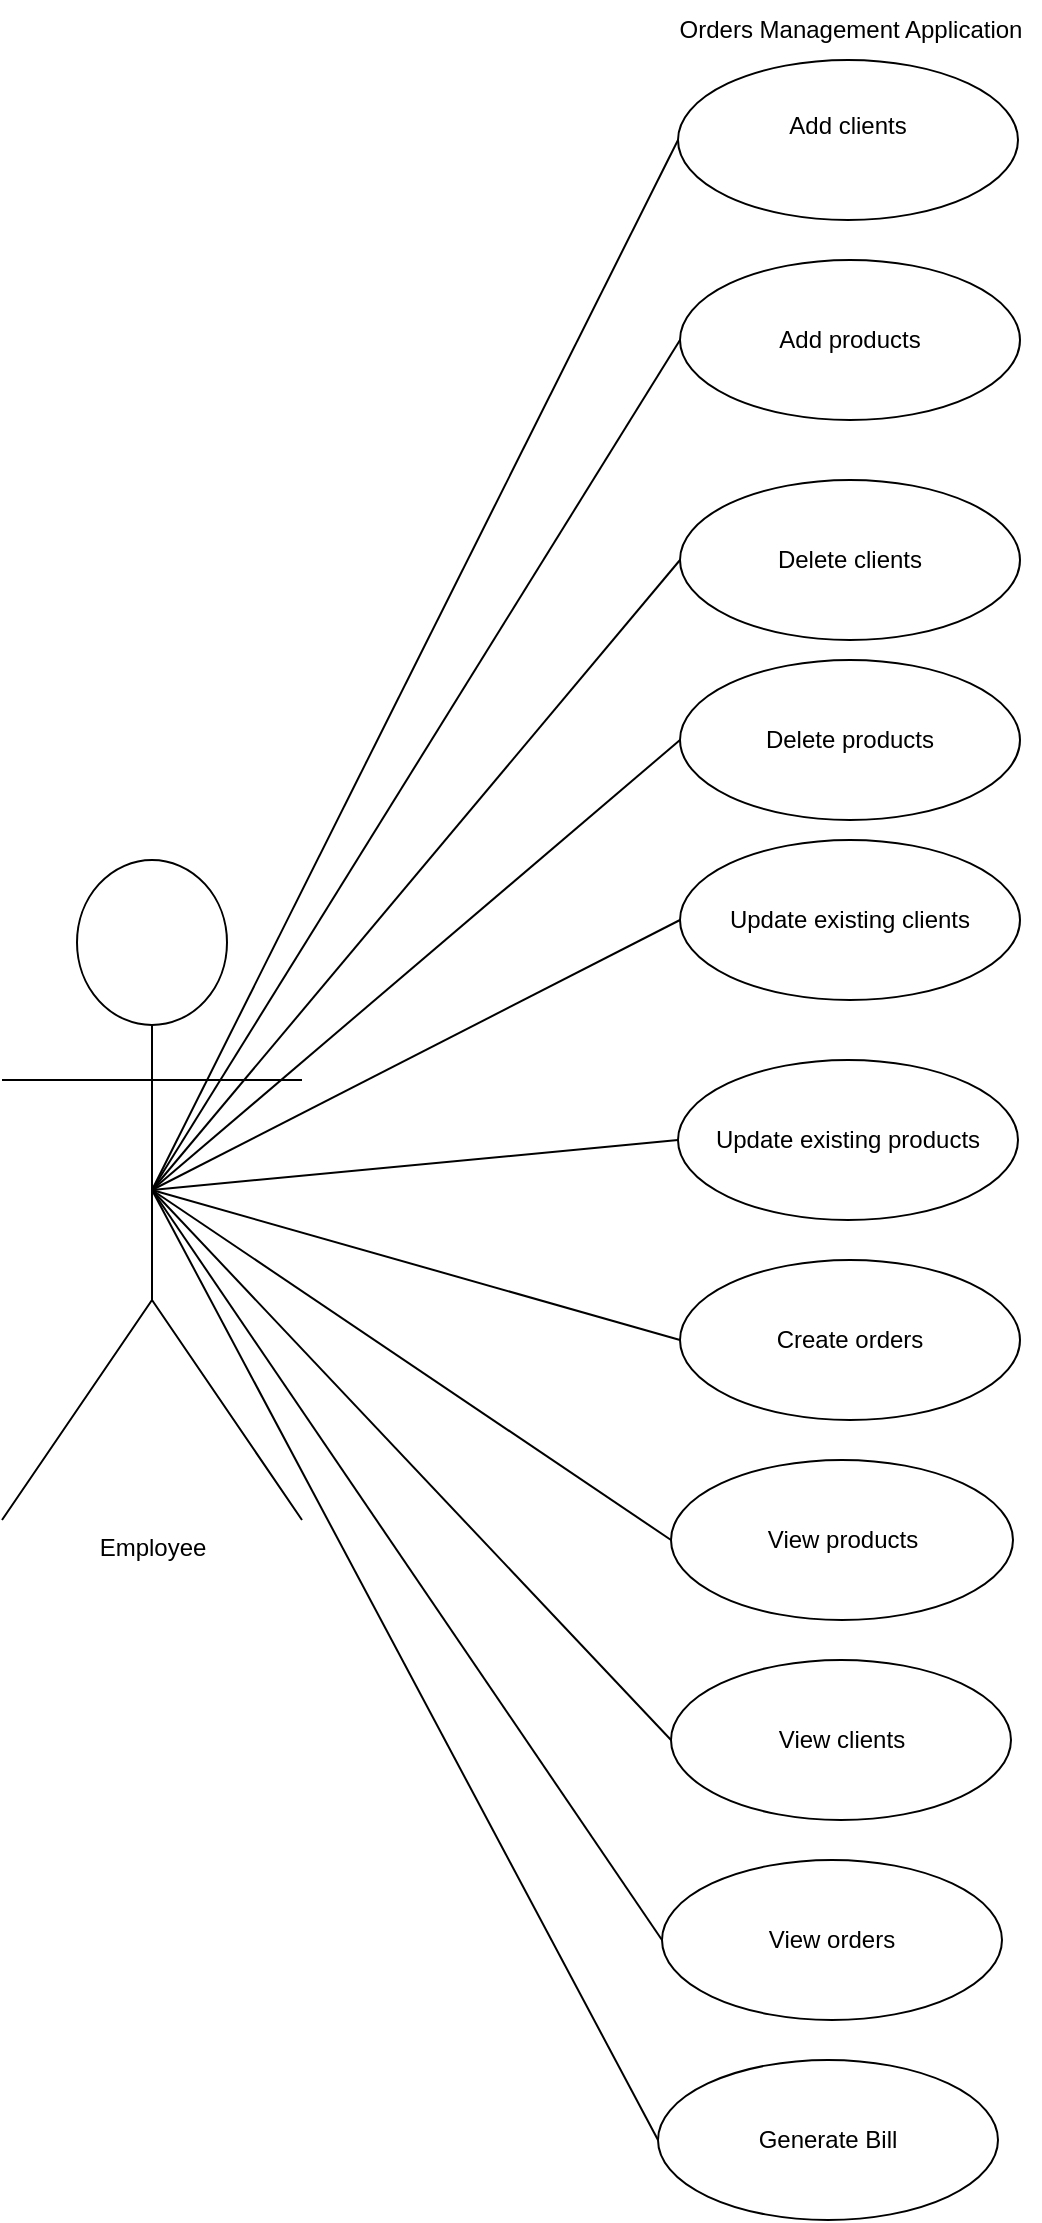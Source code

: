 <mxfile version="27.0.6">
  <diagram name="Pagină-1" id="ZrGP9LUdjZRm4UlAGp9B">
    <mxGraphModel dx="1158" dy="1490" grid="1" gridSize="10" guides="1" tooltips="1" connect="1" arrows="1" fold="1" page="1" pageScale="1" pageWidth="827" pageHeight="1169" math="0" shadow="0">
      <root>
        <mxCell id="0" />
        <mxCell id="1" parent="0" />
        <mxCell id="XSeGUC1SU1GQBnT7sxc0-1" value="Employee" style="shape=umlActor;verticalLabelPosition=bottom;verticalAlign=top;html=1;outlineConnect=0;" vertex="1" parent="1">
          <mxGeometry x="280" y="590" width="150" height="330" as="geometry" />
        </mxCell>
        <mxCell id="XSeGUC1SU1GQBnT7sxc0-3" value="Add clients&lt;div&gt;&lt;br&gt;&lt;/div&gt;" style="ellipse;whiteSpace=wrap;html=1;" vertex="1" parent="1">
          <mxGeometry x="618" y="190" width="170" height="80" as="geometry" />
        </mxCell>
        <mxCell id="XSeGUC1SU1GQBnT7sxc0-4" value="Add products" style="ellipse;whiteSpace=wrap;html=1;" vertex="1" parent="1">
          <mxGeometry x="619" y="290" width="170" height="80" as="geometry" />
        </mxCell>
        <mxCell id="XSeGUC1SU1GQBnT7sxc0-5" value="Delete clients" style="ellipse;whiteSpace=wrap;html=1;" vertex="1" parent="1">
          <mxGeometry x="619" y="400" width="170" height="80" as="geometry" />
        </mxCell>
        <mxCell id="XSeGUC1SU1GQBnT7sxc0-6" value="" style="endArrow=none;html=1;rounded=0;exitX=0.5;exitY=0.5;exitDx=0;exitDy=0;exitPerimeter=0;entryX=0;entryY=0.5;entryDx=0;entryDy=0;" edge="1" parent="1" source="XSeGUC1SU1GQBnT7sxc0-1" target="XSeGUC1SU1GQBnT7sxc0-3">
          <mxGeometry width="50" height="50" relative="1" as="geometry">
            <mxPoint x="720" y="500" as="sourcePoint" />
            <mxPoint x="770" y="450" as="targetPoint" />
          </mxGeometry>
        </mxCell>
        <mxCell id="XSeGUC1SU1GQBnT7sxc0-7" value="" style="endArrow=none;html=1;rounded=0;exitX=0.5;exitY=0.5;exitDx=0;exitDy=0;exitPerimeter=0;entryX=0;entryY=0.5;entryDx=0;entryDy=0;" edge="1" parent="1" source="XSeGUC1SU1GQBnT7sxc0-1" target="XSeGUC1SU1GQBnT7sxc0-4">
          <mxGeometry width="50" height="50" relative="1" as="geometry">
            <mxPoint x="470" y="433" as="sourcePoint" />
            <mxPoint x="629" y="330" as="targetPoint" />
          </mxGeometry>
        </mxCell>
        <mxCell id="XSeGUC1SU1GQBnT7sxc0-8" value="" style="endArrow=none;html=1;rounded=0;exitX=0.5;exitY=0.5;exitDx=0;exitDy=0;exitPerimeter=0;entryX=0;entryY=0.5;entryDx=0;entryDy=0;" edge="1" parent="1" source="XSeGUC1SU1GQBnT7sxc0-1" target="XSeGUC1SU1GQBnT7sxc0-5">
          <mxGeometry width="50" height="50" relative="1" as="geometry">
            <mxPoint x="480" y="443" as="sourcePoint" />
            <mxPoint x="639" y="340" as="targetPoint" />
          </mxGeometry>
        </mxCell>
        <mxCell id="XSeGUC1SU1GQBnT7sxc0-9" value="Delete products" style="ellipse;whiteSpace=wrap;html=1;" vertex="1" parent="1">
          <mxGeometry x="619" y="490" width="170" height="80" as="geometry" />
        </mxCell>
        <mxCell id="XSeGUC1SU1GQBnT7sxc0-10" value="" style="endArrow=none;html=1;rounded=0;exitX=0.5;exitY=0.5;exitDx=0;exitDy=0;exitPerimeter=0;entryX=0;entryY=0.5;entryDx=0;entryDy=0;" edge="1" parent="1" source="XSeGUC1SU1GQBnT7sxc0-1" target="XSeGUC1SU1GQBnT7sxc0-9">
          <mxGeometry width="50" height="50" relative="1" as="geometry">
            <mxPoint x="470" y="433" as="sourcePoint" />
            <mxPoint x="629" y="560" as="targetPoint" />
          </mxGeometry>
        </mxCell>
        <mxCell id="XSeGUC1SU1GQBnT7sxc0-11" value="Update existing clients" style="ellipse;whiteSpace=wrap;html=1;" vertex="1" parent="1">
          <mxGeometry x="619" y="580" width="170" height="80" as="geometry" />
        </mxCell>
        <mxCell id="XSeGUC1SU1GQBnT7sxc0-12" value="View clients" style="ellipse;whiteSpace=wrap;html=1;" vertex="1" parent="1">
          <mxGeometry x="614.5" y="990" width="170" height="80" as="geometry" />
        </mxCell>
        <mxCell id="XSeGUC1SU1GQBnT7sxc0-13" value="Update existing products" style="ellipse;whiteSpace=wrap;html=1;" vertex="1" parent="1">
          <mxGeometry x="618" y="690" width="170" height="80" as="geometry" />
        </mxCell>
        <mxCell id="XSeGUC1SU1GQBnT7sxc0-14" value="View products" style="ellipse;whiteSpace=wrap;html=1;" vertex="1" parent="1">
          <mxGeometry x="614.5" y="890" width="171" height="80" as="geometry" />
        </mxCell>
        <mxCell id="XSeGUC1SU1GQBnT7sxc0-15" value="Create orders" style="ellipse;whiteSpace=wrap;html=1;" vertex="1" parent="1">
          <mxGeometry x="619" y="790" width="170" height="80" as="geometry" />
        </mxCell>
        <mxCell id="XSeGUC1SU1GQBnT7sxc0-16" value="" style="endArrow=none;html=1;rounded=0;exitX=0.5;exitY=0.5;exitDx=0;exitDy=0;exitPerimeter=0;entryX=0;entryY=0.5;entryDx=0;entryDy=0;" edge="1" parent="1" source="XSeGUC1SU1GQBnT7sxc0-1" target="XSeGUC1SU1GQBnT7sxc0-11">
          <mxGeometry width="50" height="50" relative="1" as="geometry">
            <mxPoint x="420" y="683" as="sourcePoint" />
            <mxPoint x="629" y="540" as="targetPoint" />
          </mxGeometry>
        </mxCell>
        <mxCell id="XSeGUC1SU1GQBnT7sxc0-17" value="" style="endArrow=none;html=1;rounded=0;exitX=0.5;exitY=0.5;exitDx=0;exitDy=0;exitPerimeter=0;entryX=0;entryY=0.5;entryDx=0;entryDy=0;" edge="1" parent="1" source="XSeGUC1SU1GQBnT7sxc0-1" target="XSeGUC1SU1GQBnT7sxc0-13">
          <mxGeometry width="50" height="50" relative="1" as="geometry">
            <mxPoint x="385" y="720" as="sourcePoint" />
            <mxPoint x="629" y="630" as="targetPoint" />
          </mxGeometry>
        </mxCell>
        <mxCell id="XSeGUC1SU1GQBnT7sxc0-18" value="" style="endArrow=none;html=1;rounded=0;entryX=0;entryY=0.5;entryDx=0;entryDy=0;exitX=0.5;exitY=0.5;exitDx=0;exitDy=0;exitPerimeter=0;" edge="1" parent="1" source="XSeGUC1SU1GQBnT7sxc0-1" target="XSeGUC1SU1GQBnT7sxc0-15">
          <mxGeometry width="50" height="50" relative="1" as="geometry">
            <mxPoint x="395" y="730" as="sourcePoint" />
            <mxPoint x="639" y="640" as="targetPoint" />
          </mxGeometry>
        </mxCell>
        <mxCell id="XSeGUC1SU1GQBnT7sxc0-19" value="" style="endArrow=none;html=1;rounded=0;exitX=0.5;exitY=0.5;exitDx=0;exitDy=0;exitPerimeter=0;entryX=0;entryY=0.5;entryDx=0;entryDy=0;" edge="1" parent="1" source="XSeGUC1SU1GQBnT7sxc0-1" target="XSeGUC1SU1GQBnT7sxc0-14">
          <mxGeometry width="50" height="50" relative="1" as="geometry">
            <mxPoint x="405" y="740" as="sourcePoint" />
            <mxPoint x="649" y="650" as="targetPoint" />
          </mxGeometry>
        </mxCell>
        <mxCell id="XSeGUC1SU1GQBnT7sxc0-20" value="" style="endArrow=none;html=1;rounded=0;exitX=0.5;exitY=0.5;exitDx=0;exitDy=0;exitPerimeter=0;entryX=0;entryY=0.5;entryDx=0;entryDy=0;" edge="1" parent="1" source="XSeGUC1SU1GQBnT7sxc0-1" target="XSeGUC1SU1GQBnT7sxc0-12">
          <mxGeometry width="50" height="50" relative="1" as="geometry">
            <mxPoint x="415" y="750" as="sourcePoint" />
            <mxPoint x="659" y="660" as="targetPoint" />
          </mxGeometry>
        </mxCell>
        <mxCell id="XSeGUC1SU1GQBnT7sxc0-21" value="View orders" style="ellipse;whiteSpace=wrap;html=1;" vertex="1" parent="1">
          <mxGeometry x="610" y="1090" width="170" height="80" as="geometry" />
        </mxCell>
        <mxCell id="XSeGUC1SU1GQBnT7sxc0-22" value="" style="endArrow=none;html=1;rounded=0;exitX=0.5;exitY=0.5;exitDx=0;exitDy=0;exitPerimeter=0;entryX=0;entryY=0.5;entryDx=0;entryDy=0;" edge="1" parent="1" source="XSeGUC1SU1GQBnT7sxc0-1" target="XSeGUC1SU1GQBnT7sxc0-21">
          <mxGeometry width="50" height="50" relative="1" as="geometry">
            <mxPoint x="380" y="675" as="sourcePoint" />
            <mxPoint x="620" y="1050" as="targetPoint" />
          </mxGeometry>
        </mxCell>
        <mxCell id="XSeGUC1SU1GQBnT7sxc0-23" value="Orders Management Application" style="text;html=1;align=center;verticalAlign=middle;resizable=0;points=[];autosize=1;strokeColor=none;fillColor=none;" vertex="1" parent="1">
          <mxGeometry x="609" y="160" width="190" height="30" as="geometry" />
        </mxCell>
        <mxCell id="XSeGUC1SU1GQBnT7sxc0-24" value="Generate Bill" style="ellipse;whiteSpace=wrap;html=1;" vertex="1" parent="1">
          <mxGeometry x="608" y="1190" width="170" height="80" as="geometry" />
        </mxCell>
        <mxCell id="XSeGUC1SU1GQBnT7sxc0-26" value="" style="endArrow=none;html=1;rounded=0;exitX=0.5;exitY=0.5;exitDx=0;exitDy=0;exitPerimeter=0;entryX=0;entryY=0.5;entryDx=0;entryDy=0;" edge="1" parent="1" source="XSeGUC1SU1GQBnT7sxc0-1" target="XSeGUC1SU1GQBnT7sxc0-24">
          <mxGeometry width="50" height="50" relative="1" as="geometry">
            <mxPoint x="470" y="1150" as="sourcePoint" />
            <mxPoint x="725" y="1525" as="targetPoint" />
          </mxGeometry>
        </mxCell>
      </root>
    </mxGraphModel>
  </diagram>
</mxfile>
